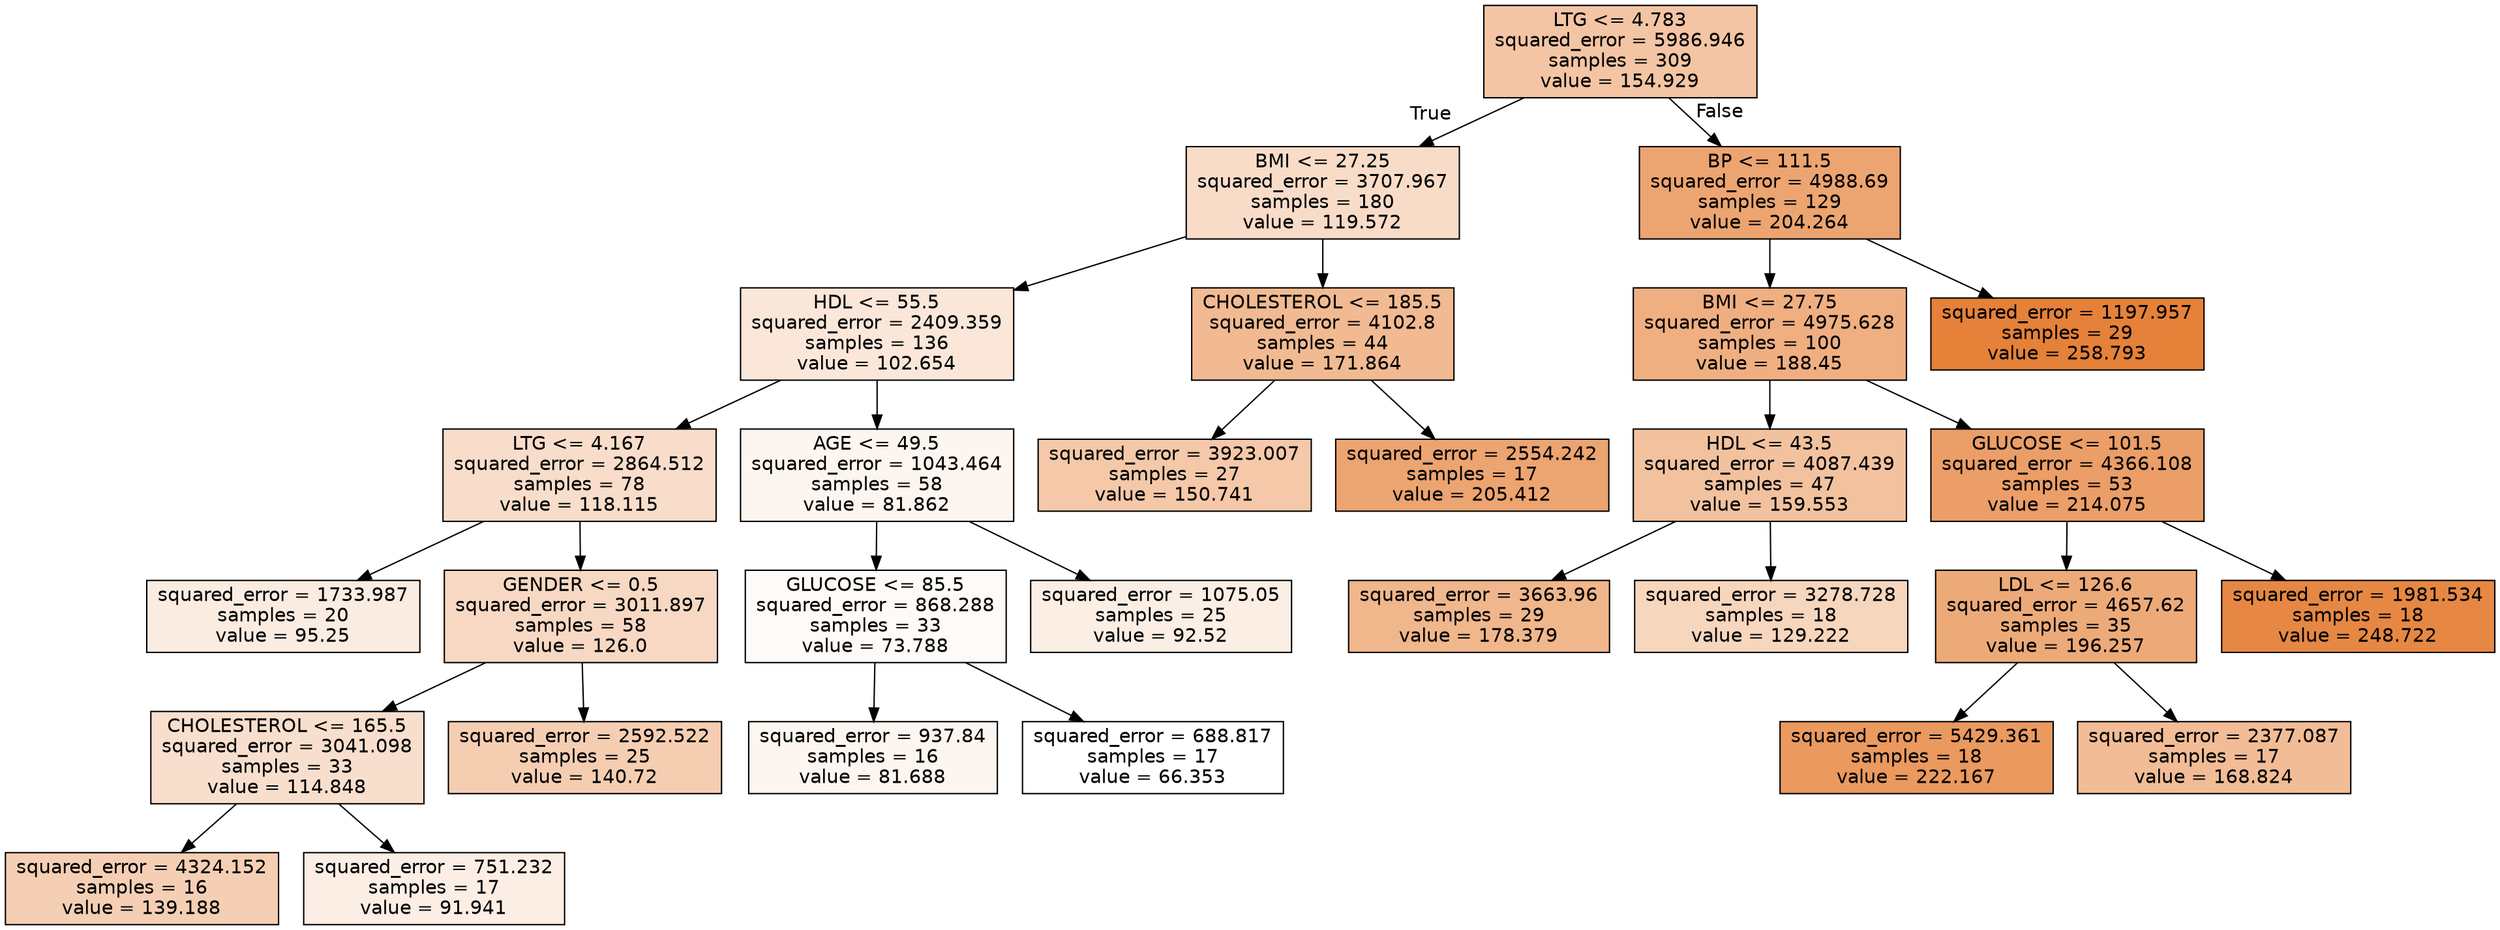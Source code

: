 digraph Tree {
node [shape=box, style="filled", color="black", fontname="helvetica"] ;
edge [fontname="helvetica"] ;
0 [label="LTG <= 4.783\nsquared_error = 5986.946\nsamples = 309\nvalue = 154.929", fillcolor="#f3c5a4"] ;
1 [label="BMI <= 27.25\nsquared_error = 3707.967\nsamples = 180\nvalue = 119.572", fillcolor="#f8dcc8"] ;
0 -> 1 [labeldistance=2.5, labelangle=45, headlabel="True"] ;
2 [label="HDL <= 55.5\nsquared_error = 2409.359\nsamples = 136\nvalue = 102.654", fillcolor="#fae7da"] ;
1 -> 2 ;
3 [label="LTG <= 4.167\nsquared_error = 2864.512\nsamples = 78\nvalue = 118.115", fillcolor="#f8ddca"] ;
2 -> 3 ;
4 [label="squared_error = 1733.987\nsamples = 20\nvalue = 95.25", fillcolor="#fbece1"] ;
3 -> 4 ;
5 [label="GENDER <= 0.5\nsquared_error = 3011.897\nsamples = 58\nvalue = 126.0", fillcolor="#f7d8c2"] ;
3 -> 5 ;
6 [label="CHOLESTEROL <= 165.5\nsquared_error = 3041.098\nsamples = 33\nvalue = 114.848", fillcolor="#f8dfcd"] ;
5 -> 6 ;
7 [label="squared_error = 4324.152\nsamples = 16\nvalue = 139.188", fillcolor="#f5cfb4"] ;
6 -> 7 ;
8 [label="squared_error = 751.232\nsamples = 17\nvalue = 91.941", fillcolor="#fceee5"] ;
6 -> 8 ;
9 [label="squared_error = 2592.522\nsamples = 25\nvalue = 140.72", fillcolor="#f5ceb2"] ;
5 -> 9 ;
10 [label="AGE <= 49.5\nsquared_error = 1043.464\nsamples = 58\nvalue = 81.862", fillcolor="#fdf5ef"] ;
2 -> 10 ;
11 [label="GLUCOSE <= 85.5\nsquared_error = 868.288\nsamples = 33\nvalue = 73.788", fillcolor="#fefaf7"] ;
10 -> 11 ;
12 [label="squared_error = 937.84\nsamples = 16\nvalue = 81.688", fillcolor="#fdf5ef"] ;
11 -> 12 ;
13 [label="squared_error = 688.817\nsamples = 17\nvalue = 66.353", fillcolor="#ffffff"] ;
11 -> 13 ;
14 [label="squared_error = 1075.05\nsamples = 25\nvalue = 92.52", fillcolor="#fbeee4"] ;
10 -> 14 ;
15 [label="CHOLESTEROL <= 185.5\nsquared_error = 4102.8\nsamples = 44\nvalue = 171.864", fillcolor="#f1ba92"] ;
1 -> 15 ;
16 [label="squared_error = 3923.007\nsamples = 27\nvalue = 150.741", fillcolor="#f4c8a8"] ;
15 -> 16 ;
17 [label="squared_error = 2554.242\nsamples = 17\nvalue = 205.412", fillcolor="#eca470"] ;
15 -> 17 ;
18 [label="BP <= 111.5\nsquared_error = 4988.69\nsamples = 129\nvalue = 204.264", fillcolor="#eca571"] ;
0 -> 18 [labeldistance=2.5, labelangle=-45, headlabel="False"] ;
19 [label="BMI <= 27.75\nsquared_error = 4975.628\nsamples = 100\nvalue = 188.45", fillcolor="#efaf81"] ;
18 -> 19 ;
20 [label="HDL <= 43.5\nsquared_error = 4087.439\nsamples = 47\nvalue = 159.553", fillcolor="#f2c29f"] ;
19 -> 20 ;
21 [label="squared_error = 3663.96\nsamples = 29\nvalue = 178.379", fillcolor="#f0b68c"] ;
20 -> 21 ;
22 [label="squared_error = 3278.728\nsamples = 18\nvalue = 129.222", fillcolor="#f7d6be"] ;
20 -> 22 ;
23 [label="GLUCOSE <= 101.5\nsquared_error = 4366.108\nsamples = 53\nvalue = 214.075", fillcolor="#eb9e67"] ;
19 -> 23 ;
24 [label="LDL <= 126.6\nsquared_error = 4657.62\nsamples = 35\nvalue = 196.257", fillcolor="#edaa79"] ;
23 -> 24 ;
25 [label="squared_error = 5429.361\nsamples = 18\nvalue = 222.167", fillcolor="#ea995f"] ;
24 -> 25 ;
26 [label="squared_error = 2377.087\nsamples = 17\nvalue = 168.824", fillcolor="#f1bc96"] ;
24 -> 26 ;
27 [label="squared_error = 1981.534\nsamples = 18\nvalue = 248.722", fillcolor="#e68843"] ;
23 -> 27 ;
28 [label="squared_error = 1197.957\nsamples = 29\nvalue = 258.793", fillcolor="#e58139"] ;
18 -> 28 ;
}